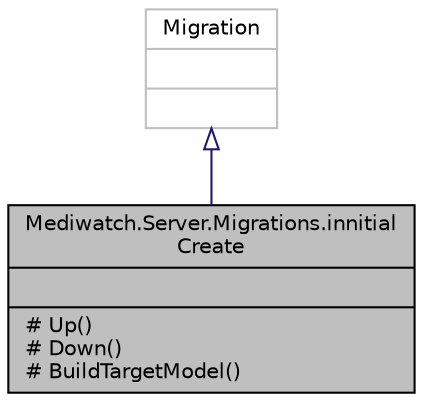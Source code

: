 digraph "Mediwatch.Server.Migrations.innitialCreate"
{
 // INTERACTIVE_SVG=YES
 // LATEX_PDF_SIZE
  edge [fontname="Helvetica",fontsize="10",labelfontname="Helvetica",labelfontsize="10"];
  node [fontname="Helvetica",fontsize="10",shape=record];
  Node1 [label="{Mediwatch.Server.Migrations.innitial\lCreate\n||# Up()\l# Down()\l# BuildTargetModel()\l}",height=0.2,width=0.4,color="black", fillcolor="grey75", style="filled", fontcolor="black",tooltip=" "];
  Node2 -> Node1 [dir="back",color="midnightblue",fontsize="10",style="solid",arrowtail="onormal"];
  Node2 [label="{Migration\n||}",height=0.2,width=0.4,color="grey75", fillcolor="white", style="filled",tooltip=" "];
}
